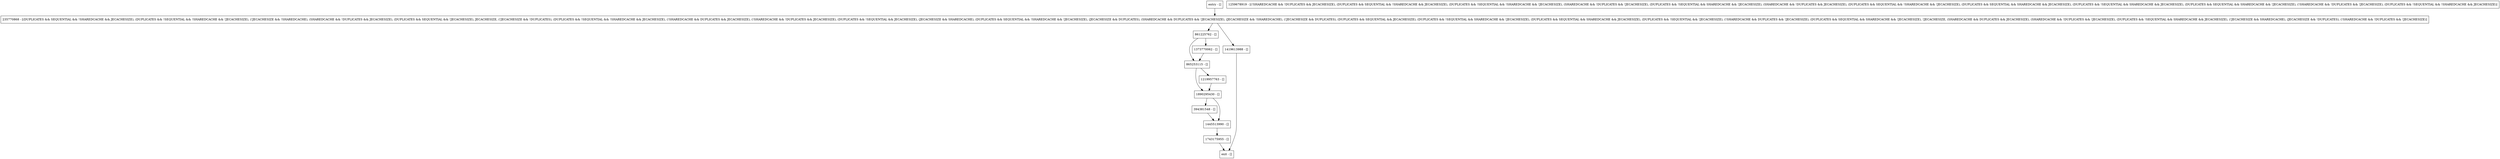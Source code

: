 digraph run {
node [shape=record];
235770868 [label="235770868 - [(DUPLICATES && SEQUENTIAL && !SHAREDCACHE && JECACHESIZE), (DUPLICATES && !SEQUENTIAL && !SHAREDCACHE && !JECACHESIZE), (!JECACHESIZE && !SHAREDCACHE), (SHAREDCACHE && !DUPLICATES && JECACHESIZE), (DUPLICATES && SEQUENTIAL && !JECACHESIZE), JECACHESIZE, (!JECACHESIZE && !DUPLICATES), (DUPLICATES && !SEQUENTIAL && !SHAREDCACHE && JECACHESIZE), (!SHAREDCACHE && DUPLICATES && JECACHESIZE), (!SHAREDCACHE && !DUPLICATES && JECACHESIZE), (DUPLICATES && !SEQUENTIAL && JECACHESIZE), (JECACHESIZE && SHAREDCACHE), (DUPLICATES && SEQUENTIAL && !SHAREDCACHE && !JECACHESIZE), (JECACHESIZE && DUPLICATES), (SHAREDCACHE && DUPLICATES && !JECACHESIZE), (JECACHESIZE && !SHAREDCACHE), (!JECACHESIZE && DUPLICATES), (DUPLICATES && SEQUENTIAL && JECACHESIZE), (DUPLICATES && !SEQUENTIAL && SHAREDCACHE && !JECACHESIZE), (DUPLICATES && SEQUENTIAL && SHAREDCACHE && JECACHESIZE), (DUPLICATES && !SEQUENTIAL && !JECACHESIZE), (!SHAREDCACHE && DUPLICATES && !JECACHESIZE), (DUPLICATES && SEQUENTIAL && SHAREDCACHE && !JECACHESIZE), !JECACHESIZE, (SHAREDCACHE && DUPLICATES && JECACHESIZE), (SHAREDCACHE && !DUPLICATES && !JECACHESIZE), (DUPLICATES && !SEQUENTIAL && SHAREDCACHE && JECACHESIZE), (!JECACHESIZE && SHAREDCACHE), (JECACHESIZE && !DUPLICATES), (!SHAREDCACHE && !DUPLICATES && !JECACHESIZE)]"];
1890295430 [label="1890295430 - []"];
861225762 [label="861225762 - []"];
394381548 [label="394381548 - []"];
1445513990 [label="1445513990 - []"];
865253115 [label="865253115 - []"];
1419613988 [label="1419613988 - []"];
1219957763 [label="1219957763 - []"];
entry [label="entry - []"];
exit [label="exit - []"];
1743175955 [label="1743175955 - []"];
1259678919 [label="1259678919 - [(!SHAREDCACHE && !DUPLICATES && JECACHESIZE), (DUPLICATES && SEQUENTIAL && !SHAREDCACHE && JECACHESIZE), (DUPLICATES && !SEQUENTIAL && !SHAREDCACHE && !JECACHESIZE), (SHAREDCACHE && !DUPLICATES && !JECACHESIZE), (DUPLICATES && !SEQUENTIAL && SHAREDCACHE && !JECACHESIZE), (SHAREDCACHE && !DUPLICATES && JECACHESIZE), (DUPLICATES && SEQUENTIAL && !SHAREDCACHE && !JECACHESIZE), (DUPLICATES && SEQUENTIAL && SHAREDCACHE && JECACHESIZE), (DUPLICATES && !SEQUENTIAL && SHAREDCACHE && JECACHESIZE), (DUPLICATES && SEQUENTIAL && SHAREDCACHE && !JECACHESIZE), (!SHAREDCACHE && !DUPLICATES && !JECACHESIZE), (DUPLICATES && !SEQUENTIAL && !SHAREDCACHE && JECACHESIZE)]"];
1373770062 [label="1373770062 - []"];
entry;
exit;
235770868 -> 861225762;
235770868 -> 1419613988;
1890295430 -> 394381548;
1890295430 -> 1445513990;
861225762 -> 865253115;
861225762 -> 1373770062;
394381548 -> 1445513990;
1445513990 -> 1743175955;
865253115 -> 1219957763;
865253115 -> 1890295430;
1419613988 -> exit;
1219957763 -> 1890295430;
entry -> 235770868;
1743175955 -> exit;
1373770062 -> 865253115;
}
